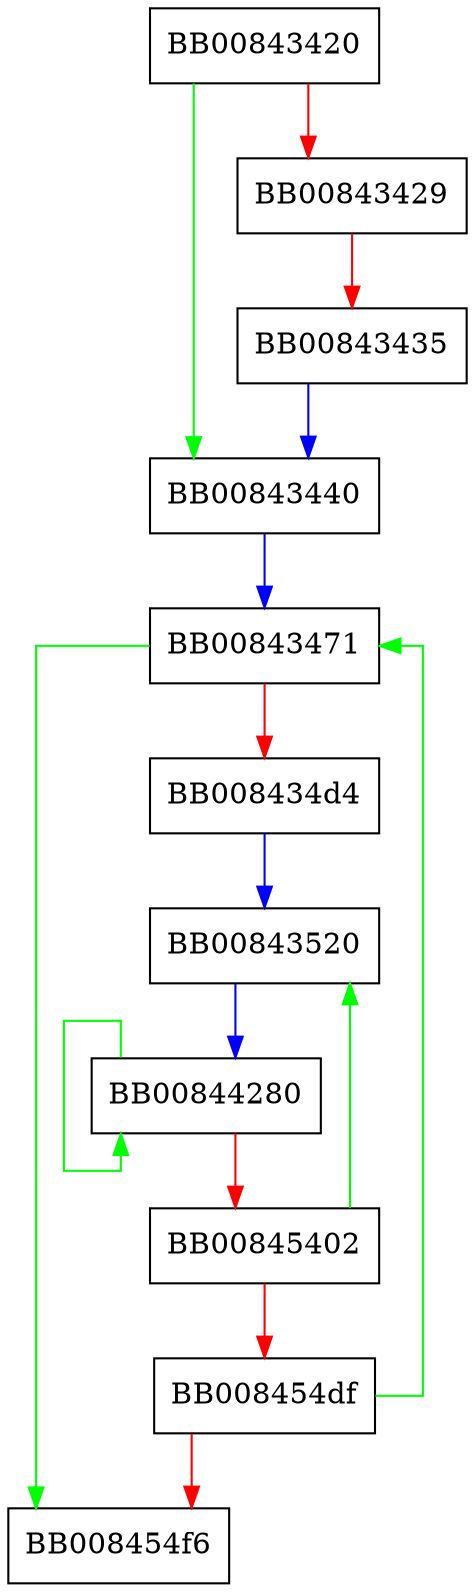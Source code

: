 digraph sha256_multi_block_avx {
  node [shape="box"];
  graph [splines=ortho];
  BB00843420 -> BB00843440 [color="green"];
  BB00843420 -> BB00843429 [color="red"];
  BB00843429 -> BB00843435 [color="red"];
  BB00843435 -> BB00843440 [color="blue"];
  BB00843440 -> BB00843471 [color="blue"];
  BB00843471 -> BB008454f6 [color="green"];
  BB00843471 -> BB008434d4 [color="red"];
  BB008434d4 -> BB00843520 [color="blue"];
  BB00843520 -> BB00844280 [color="blue"];
  BB00844280 -> BB00844280 [color="green"];
  BB00844280 -> BB00845402 [color="red"];
  BB00845402 -> BB00843520 [color="green"];
  BB00845402 -> BB008454df [color="red"];
  BB008454df -> BB00843471 [color="green"];
  BB008454df -> BB008454f6 [color="red"];
}